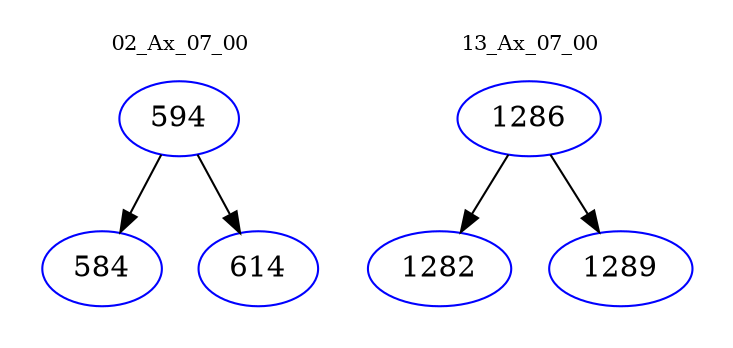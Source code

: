 digraph{
subgraph cluster_0 {
color = white
label = "02_Ax_07_00";
fontsize=10;
T0_594 [label="594", color="blue"]
T0_594 -> T0_584 [color="black"]
T0_584 [label="584", color="blue"]
T0_594 -> T0_614 [color="black"]
T0_614 [label="614", color="blue"]
}
subgraph cluster_1 {
color = white
label = "13_Ax_07_00";
fontsize=10;
T1_1286 [label="1286", color="blue"]
T1_1286 -> T1_1282 [color="black"]
T1_1282 [label="1282", color="blue"]
T1_1286 -> T1_1289 [color="black"]
T1_1289 [label="1289", color="blue"]
}
}

